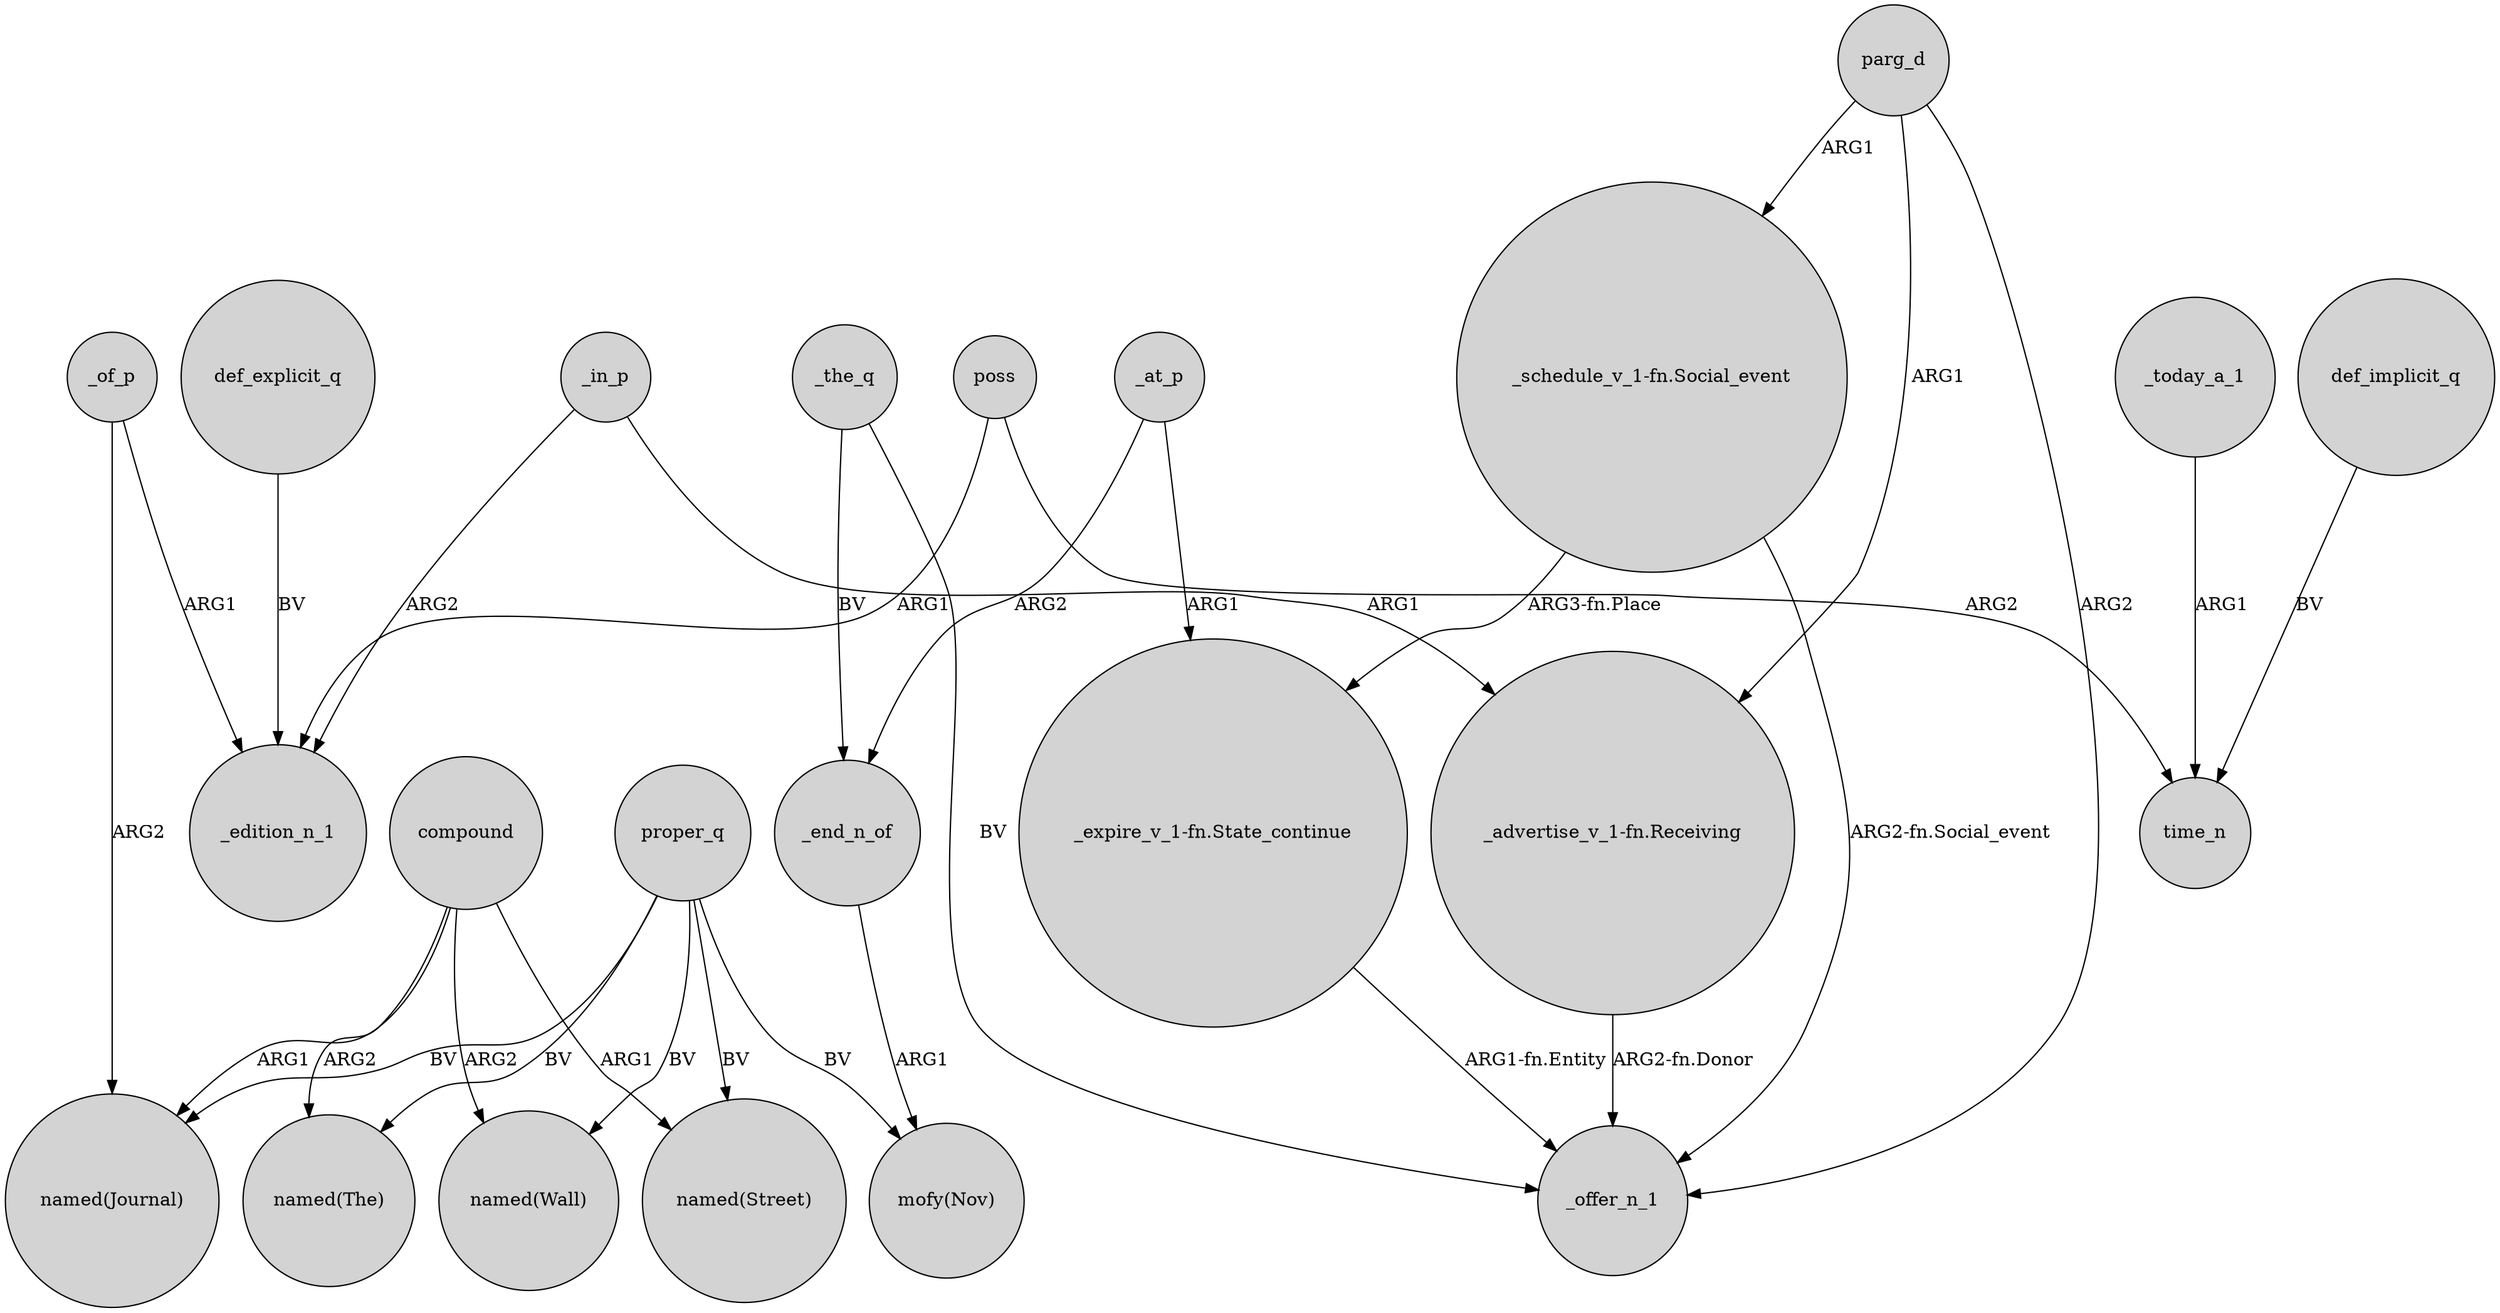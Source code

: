 digraph {
	node [shape=circle style=filled]
	poss -> _edition_n_1 [label=ARG1]
	compound -> "named(The)" [label=ARG2]
	_at_p -> "_expire_v_1-fn.State_continue" [label=ARG1]
	"_advertise_v_1-fn.Receiving" -> _offer_n_1 [label="ARG2-fn.Donor"]
	proper_q -> "named(The)" [label=BV]
	_of_p -> "named(Journal)" [label=ARG2]
	parg_d -> _offer_n_1 [label=ARG2]
	"_schedule_v_1-fn.Social_event" -> "_expire_v_1-fn.State_continue" [label="ARG3-fn.Place"]
	_the_q -> _end_n_of [label=BV]
	_end_n_of -> "mofy(Nov)" [label=ARG1]
	proper_q -> "mofy(Nov)" [label=BV]
	"_schedule_v_1-fn.Social_event" -> _offer_n_1 [label="ARG2-fn.Social_event"]
	_in_p -> "_advertise_v_1-fn.Receiving" [label=ARG1]
	def_implicit_q -> time_n [label=BV]
	def_explicit_q -> _edition_n_1 [label=BV]
	parg_d -> "_schedule_v_1-fn.Social_event" [label=ARG1]
	"_expire_v_1-fn.State_continue" -> _offer_n_1 [label="ARG1-fn.Entity"]
	proper_q -> "named(Wall)" [label=BV]
	_at_p -> _end_n_of [label=ARG2]
	compound -> "named(Wall)" [label=ARG2]
	_of_p -> _edition_n_1 [label=ARG1]
	compound -> "named(Street)" [label=ARG1]
	proper_q -> "named(Journal)" [label=BV]
	parg_d -> "_advertise_v_1-fn.Receiving" [label=ARG1]
	_today_a_1 -> time_n [label=ARG1]
	_the_q -> _offer_n_1 [label=BV]
	compound -> "named(Journal)" [label=ARG1]
	_in_p -> _edition_n_1 [label=ARG2]
	poss -> time_n [label=ARG2]
	proper_q -> "named(Street)" [label=BV]
}
